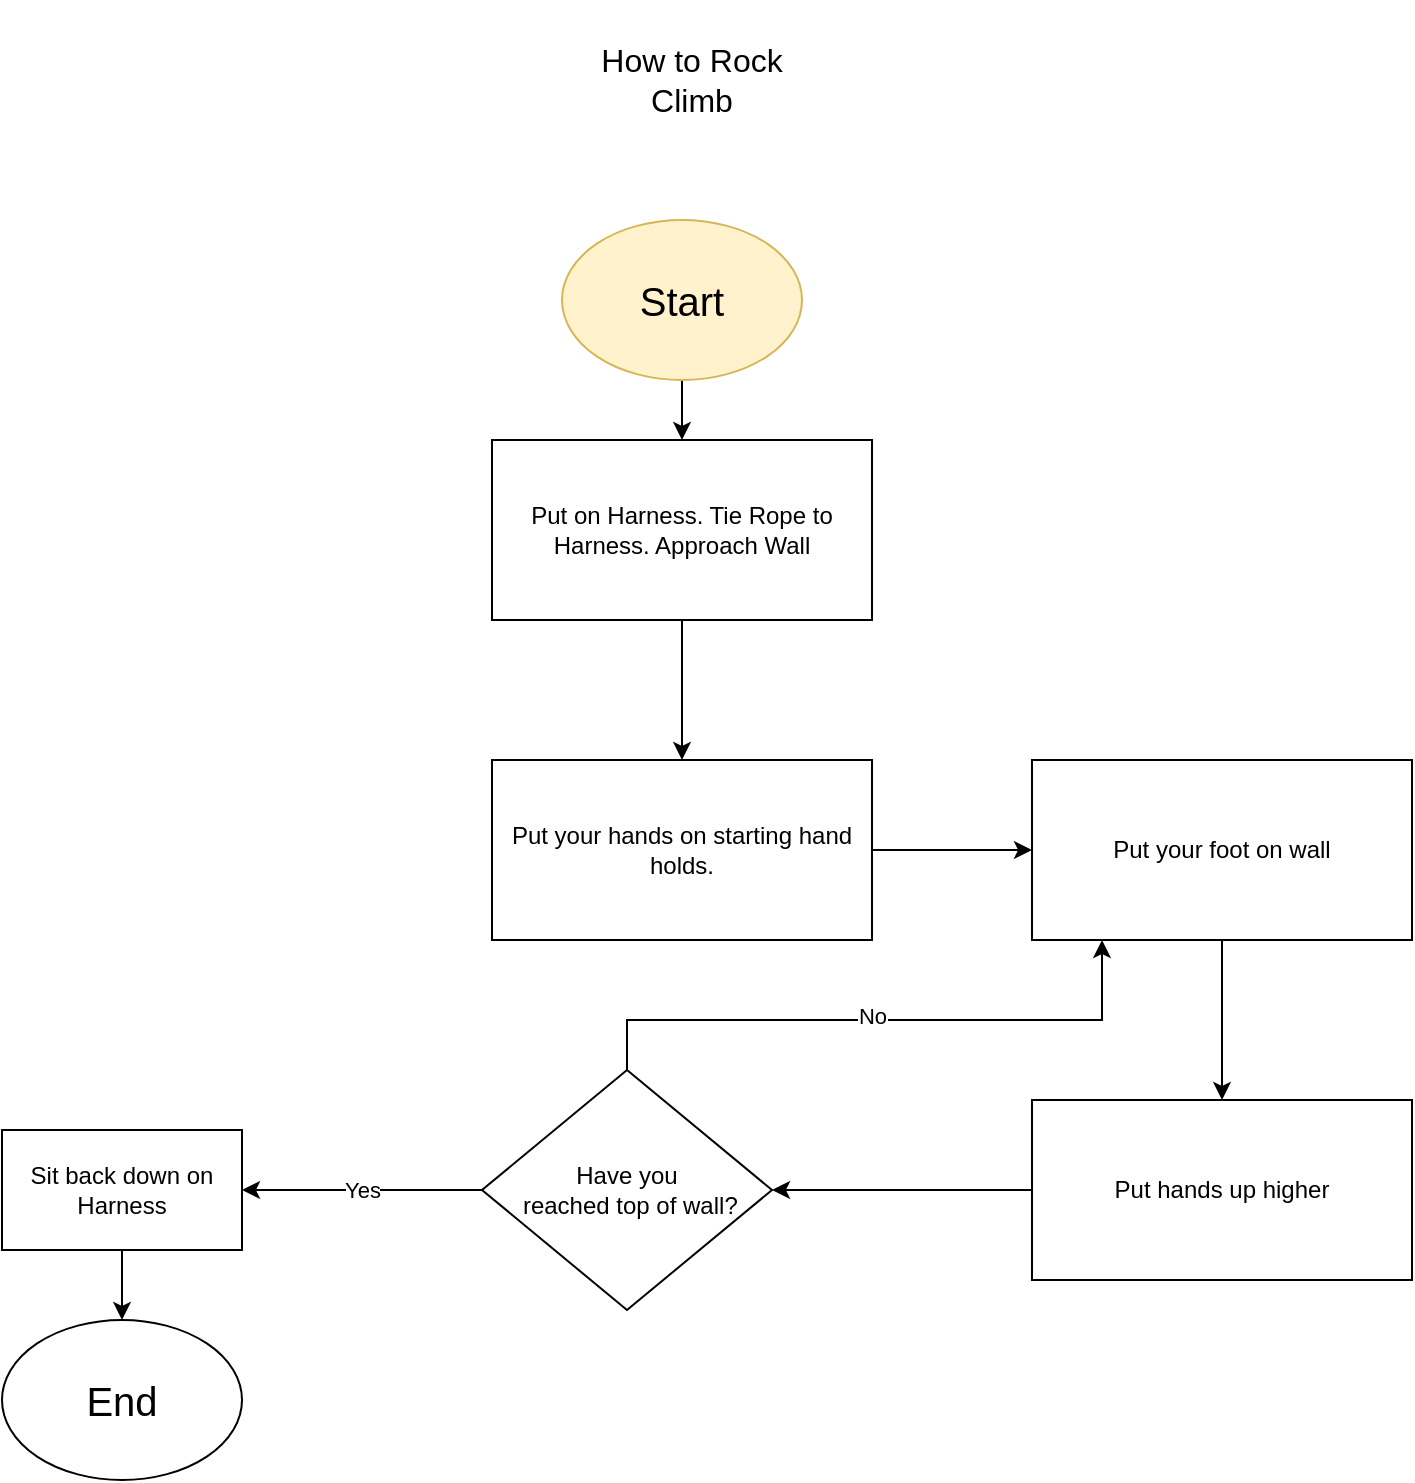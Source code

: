 <mxfile version="21.1.1" type="github">
  <diagram name="Page-1" id="GSEBX4r_AxrBjunkPWFw">
    <mxGraphModel dx="794" dy="459" grid="1" gridSize="10" guides="1" tooltips="1" connect="1" arrows="1" fold="1" page="1" pageScale="1" pageWidth="827" pageHeight="1169" math="0" shadow="0">
      <root>
        <mxCell id="0" />
        <mxCell id="1" parent="0" />
        <mxCell id="o9-E-uRhRPMIXP5sNrn1-5" style="edgeStyle=orthogonalEdgeStyle;rounded=0;orthogonalLoop=1;jettySize=auto;html=1;exitX=0.5;exitY=1;exitDx=0;exitDy=0;entryX=0.5;entryY=0;entryDx=0;entryDy=0;" parent="1" source="o9-E-uRhRPMIXP5sNrn1-1" target="o9-E-uRhRPMIXP5sNrn1-2" edge="1">
          <mxGeometry relative="1" as="geometry" />
        </mxCell>
        <mxCell id="o9-E-uRhRPMIXP5sNrn1-1" value="Start" style="ellipse;whiteSpace=wrap;html=1;fillColor=#fff2cc;strokeColor=#d6b656;fontSize=20;" parent="1" vertex="1">
          <mxGeometry x="330" y="120" width="120" height="80" as="geometry" />
        </mxCell>
        <mxCell id="o9-E-uRhRPMIXP5sNrn1-7" value="" style="edgeStyle=orthogonalEdgeStyle;rounded=0;orthogonalLoop=1;jettySize=auto;html=1;" parent="1" source="o9-E-uRhRPMIXP5sNrn1-2" target="o9-E-uRhRPMIXP5sNrn1-6" edge="1">
          <mxGeometry relative="1" as="geometry" />
        </mxCell>
        <mxCell id="o9-E-uRhRPMIXP5sNrn1-2" value="Put on Harness. Tie Rope to Harness. Approach Wall" style="rounded=0;whiteSpace=wrap;html=1;" parent="1" vertex="1">
          <mxGeometry x="295" y="230" width="190" height="90" as="geometry" />
        </mxCell>
        <mxCell id="o9-E-uRhRPMIXP5sNrn1-4" value="How to Rock Climb" style="text;html=1;strokeColor=none;fillColor=none;align=center;verticalAlign=middle;whiteSpace=wrap;rounded=0;fontSize=16;" parent="1" vertex="1">
          <mxGeometry x="330" y="10" width="130" height="80" as="geometry" />
        </mxCell>
        <mxCell id="o9-E-uRhRPMIXP5sNrn1-9" value="" style="edgeStyle=orthogonalEdgeStyle;rounded=0;orthogonalLoop=1;jettySize=auto;html=1;" parent="1" source="o9-E-uRhRPMIXP5sNrn1-6" target="o9-E-uRhRPMIXP5sNrn1-8" edge="1">
          <mxGeometry relative="1" as="geometry" />
        </mxCell>
        <mxCell id="o9-E-uRhRPMIXP5sNrn1-6" value="Put your hands on starting hand holds." style="rounded=0;whiteSpace=wrap;html=1;" parent="1" vertex="1">
          <mxGeometry x="295" y="390" width="190" height="90" as="geometry" />
        </mxCell>
        <mxCell id="o9-E-uRhRPMIXP5sNrn1-11" value="" style="edgeStyle=orthogonalEdgeStyle;rounded=0;orthogonalLoop=1;jettySize=auto;html=1;" parent="1" source="o9-E-uRhRPMIXP5sNrn1-8" target="o9-E-uRhRPMIXP5sNrn1-10" edge="1">
          <mxGeometry relative="1" as="geometry">
            <Array as="points">
              <mxPoint x="660" y="480" />
            </Array>
          </mxGeometry>
        </mxCell>
        <mxCell id="o9-E-uRhRPMIXP5sNrn1-8" value="Put your foot on wall" style="rounded=0;whiteSpace=wrap;html=1;" parent="1" vertex="1">
          <mxGeometry x="565" y="390" width="190" height="90" as="geometry" />
        </mxCell>
        <mxCell id="o9-E-uRhRPMIXP5sNrn1-13" style="edgeStyle=orthogonalEdgeStyle;rounded=0;orthogonalLoop=1;jettySize=auto;html=1;entryX=1;entryY=0.5;entryDx=0;entryDy=0;" parent="1" source="o9-E-uRhRPMIXP5sNrn1-10" target="o9-E-uRhRPMIXP5sNrn1-12" edge="1">
          <mxGeometry relative="1" as="geometry" />
        </mxCell>
        <mxCell id="o9-E-uRhRPMIXP5sNrn1-10" value="Put hands up higher" style="rounded=0;whiteSpace=wrap;html=1;" parent="1" vertex="1">
          <mxGeometry x="565" y="560" width="190" height="90" as="geometry" />
        </mxCell>
        <mxCell id="o9-E-uRhRPMIXP5sNrn1-15" value="No" style="edgeStyle=orthogonalEdgeStyle;rounded=0;orthogonalLoop=1;jettySize=auto;html=1;" parent="1" source="o9-E-uRhRPMIXP5sNrn1-12" edge="1">
          <mxGeometry x="-0.024" y="3" relative="1" as="geometry">
            <mxPoint x="600" y="480" as="targetPoint" />
            <Array as="points">
              <mxPoint x="363" y="520" />
              <mxPoint x="600" y="520" />
              <mxPoint x="600" y="480" />
            </Array>
            <mxPoint y="1" as="offset" />
          </mxGeometry>
        </mxCell>
        <mxCell id="o9-E-uRhRPMIXP5sNrn1-17" value="Yes" style="edgeStyle=orthogonalEdgeStyle;rounded=0;orthogonalLoop=1;jettySize=auto;html=1;entryX=1;entryY=0.5;entryDx=0;entryDy=0;" parent="1" source="o9-E-uRhRPMIXP5sNrn1-12" target="o9-E-uRhRPMIXP5sNrn1-16" edge="1">
          <mxGeometry relative="1" as="geometry" />
        </mxCell>
        <mxCell id="o9-E-uRhRPMIXP5sNrn1-12" value="Have you&lt;br&gt;&amp;nbsp;reached top of wall?" style="rhombus;whiteSpace=wrap;html=1;" parent="1" vertex="1">
          <mxGeometry x="290" y="545" width="145" height="120" as="geometry" />
        </mxCell>
        <mxCell id="o9-E-uRhRPMIXP5sNrn1-19" style="edgeStyle=orthogonalEdgeStyle;rounded=0;orthogonalLoop=1;jettySize=auto;html=1;entryX=0.5;entryY=0;entryDx=0;entryDy=0;" parent="1" source="o9-E-uRhRPMIXP5sNrn1-16" target="o9-E-uRhRPMIXP5sNrn1-18" edge="1">
          <mxGeometry relative="1" as="geometry" />
        </mxCell>
        <mxCell id="o9-E-uRhRPMIXP5sNrn1-16" value="Sit back down on Harness" style="rounded=0;whiteSpace=wrap;html=1;" parent="1" vertex="1">
          <mxGeometry x="50" y="575" width="120" height="60" as="geometry" />
        </mxCell>
        <mxCell id="o9-E-uRhRPMIXP5sNrn1-18" value="End" style="ellipse;whiteSpace=wrap;html=1;fontSize=20;" parent="1" vertex="1">
          <mxGeometry x="50" y="670" width="120" height="80" as="geometry" />
        </mxCell>
      </root>
    </mxGraphModel>
  </diagram>
</mxfile>
